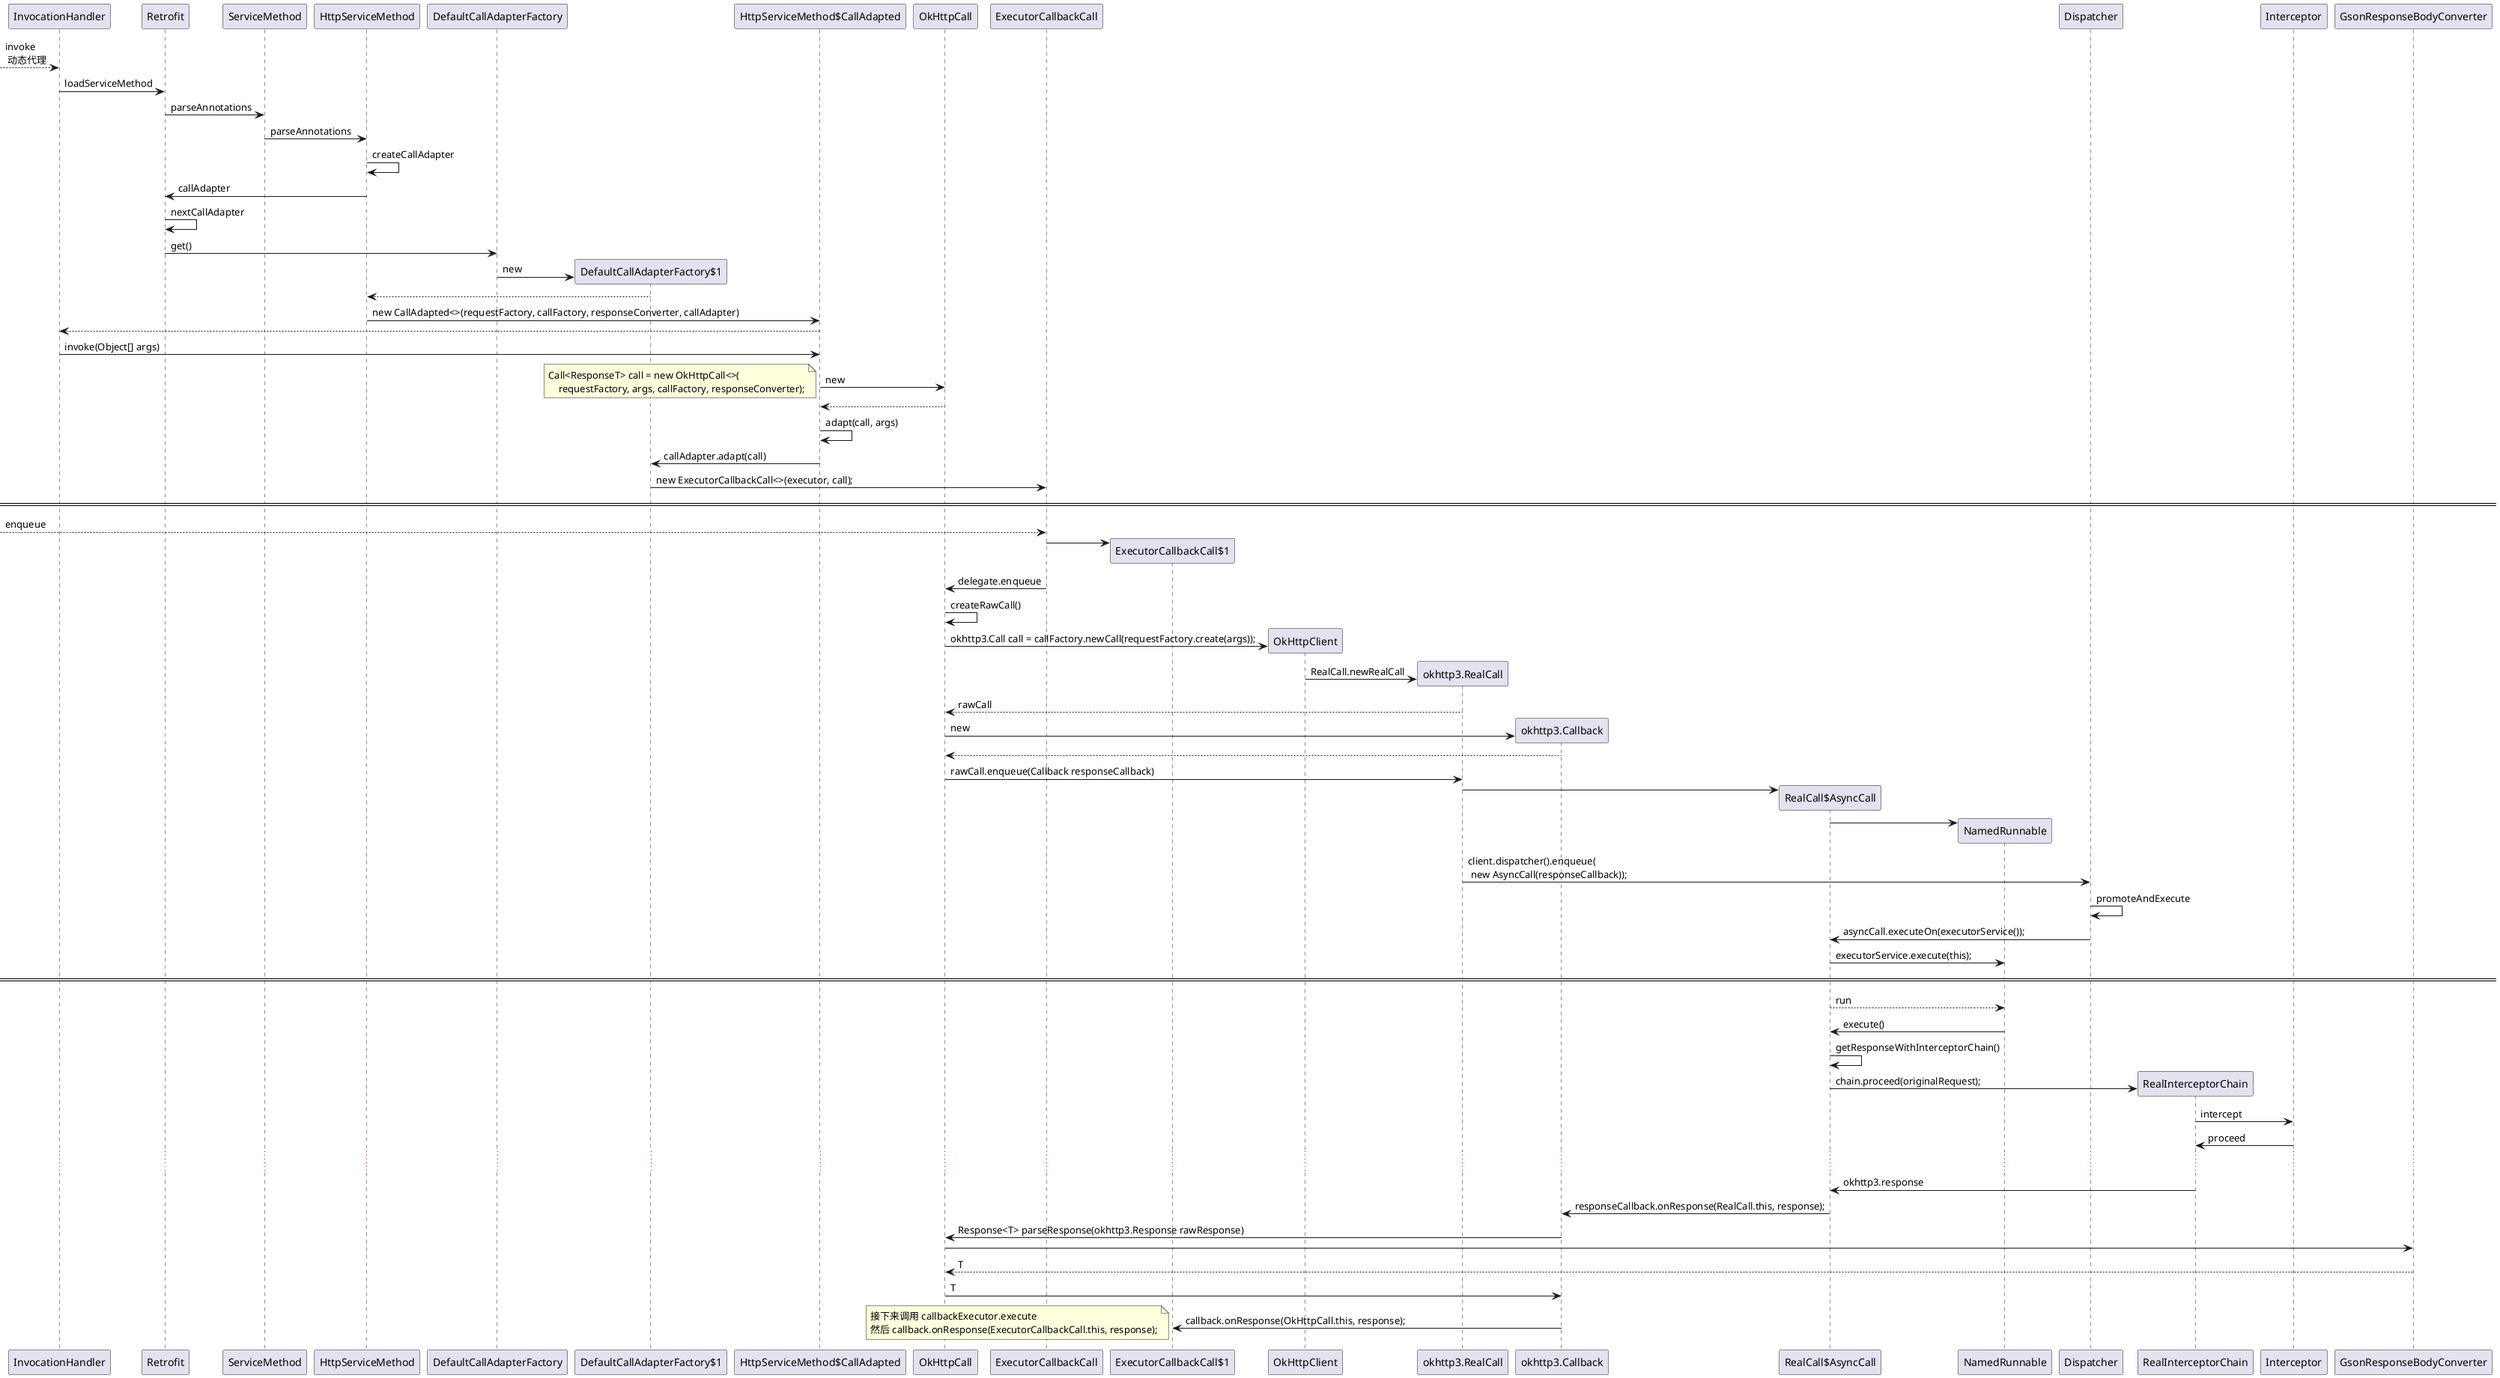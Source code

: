 @startuml
--> InvocationHandler : invoke \n 动态代理

InvocationHandler -> Retrofit : loadServiceMethod

Retrofit -> ServiceMethod : parseAnnotations
ServiceMethod -> HttpServiceMethod : parseAnnotations
HttpServiceMethod -> HttpServiceMethod : createCallAdapter

HttpServiceMethod -> Retrofit : callAdapter
Retrofit -> Retrofit : nextCallAdapter
Retrofit -> DefaultCallAdapterFactory : get()

create "DefaultCallAdapterFactory$1" as DefaultCallAdapterFactory.CallAdapter
DefaultCallAdapterFactory -> DefaultCallAdapterFactory.CallAdapter : new
DefaultCallAdapterFactory.CallAdapter --> HttpServiceMethod

HttpServiceMethod -> "HttpServiceMethod$CallAdapted" as CallAdapted : new CallAdapted<>(requestFactory, callFactory, responseConverter, callAdapter)
CallAdapted --> InvocationHandler

InvocationHandler -> CallAdapted : invoke(Object[] args)
CallAdapted -> OkHttpCall : new
note left
Call<ResponseT> call = new OkHttpCall<>(
    requestFactory, args, callFactory, responseConverter);
end note
return

CallAdapted -> CallAdapted : adapt(call, args)


CallAdapted -> DefaultCallAdapterFactory.CallAdapter : callAdapter.adapt(call)
DefaultCallAdapterFactory.CallAdapter -> ExecutorCallbackCall : new ExecutorCallbackCall<>(executor, call);

====
--> ExecutorCallbackCall : enqueue

create "ExecutorCallbackCall$1" as ExecutorCallbackCall_Callback
ExecutorCallbackCall -> ExecutorCallbackCall_Callback

ExecutorCallbackCall -> OkHttpCall : delegate.enqueue
OkHttpCall -> OkHttpCall : createRawCall()

create OkHttpClient
OkHttpCall -> OkHttpClient : okhttp3.Call call = callFactory.newCall(requestFactory.create(args));

create "okhttp3.RealCall" as RealCall
OkHttpClient -> RealCall : RealCall.newRealCall

RealCall --> OkHttpCall : rawCall

create "okhttp3.Callback" as okhttp3_Callback
OkHttpCall -> okhttp3_Callback : new
return

OkHttpCall -> RealCall : rawCall.enqueue(Callback responseCallback)
create "RealCall$AsyncCall" as AsyncCall
RealCall -> AsyncCall
create NamedRunnable
AsyncCall -> NamedRunnable

RealCall -> Dispatcher : client.dispatcher().enqueue( \n new AsyncCall(responseCallback));
Dispatcher -> Dispatcher : promoteAndExecute
Dispatcher -> AsyncCall : asyncCall.executeOn(executorService());

AsyncCall -> NamedRunnable : executorService.execute(this);


====
AsyncCall --> NamedRunnable : run
NamedRunnable -> AsyncCall : execute()

AsyncCall -> AsyncCall : getResponseWithInterceptorChain()
create RealInterceptorChain
AsyncCall -> RealInterceptorChain : chain.proceed(originalRequest);
RealInterceptorChain -> Interceptor : intercept
Interceptor -> RealInterceptorChain : proceed
...

RealInterceptorChain -> AsyncCall : okhttp3.response
AsyncCall -> okhttp3_Callback : responseCallback.onResponse(RealCall.this, response);

okhttp3_Callback -> OkHttpCall : Response<T> parseResponse(okhttp3.Response rawResponse)
OkHttpCall -> GsonResponseBodyConverter
return T
OkHttpCall -> okhttp3_Callback : T
okhttp3_Callback -> ExecutorCallbackCall_Callback : callback.onResponse(OkHttpCall.this, response);

note left
    接下来调用 callbackExecutor.execute
    然后 callback.onResponse(ExecutorCallbackCall.this, response);
end note
@enduml